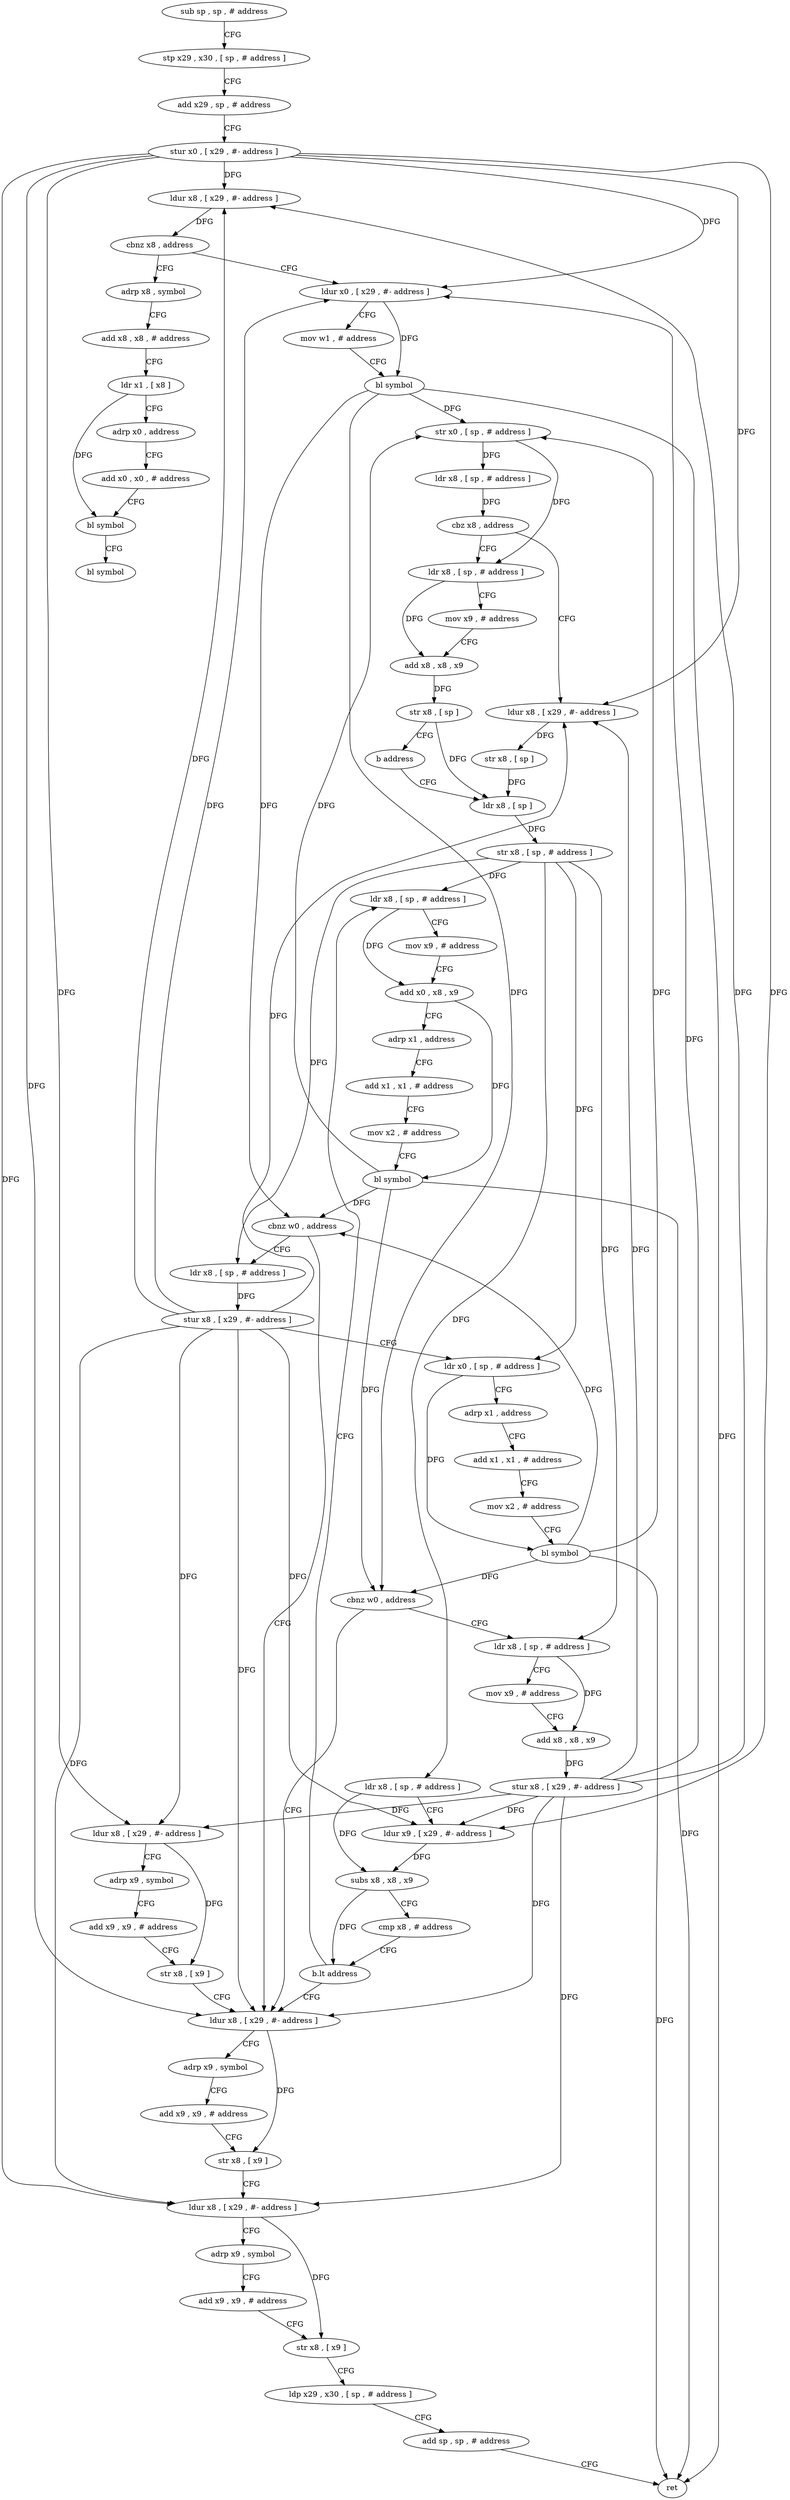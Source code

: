 digraph "func" {
"4212380" [label = "sub sp , sp , # address" ]
"4212384" [label = "stp x29 , x30 , [ sp , # address ]" ]
"4212388" [label = "add x29 , sp , # address" ]
"4212392" [label = "stur x0 , [ x29 , #- address ]" ]
"4212396" [label = "ldur x8 , [ x29 , #- address ]" ]
"4212400" [label = "cbnz x8 , address" ]
"4212432" [label = "ldur x0 , [ x29 , #- address ]" ]
"4212404" [label = "adrp x8 , symbol" ]
"4212436" [label = "mov w1 , # address" ]
"4212440" [label = "bl symbol" ]
"4212444" [label = "str x0 , [ sp , # address ]" ]
"4212448" [label = "ldr x8 , [ sp , # address ]" ]
"4212452" [label = "cbz x8 , address" ]
"4212476" [label = "ldur x8 , [ x29 , #- address ]" ]
"4212456" [label = "ldr x8 , [ sp , # address ]" ]
"4212408" [label = "add x8 , x8 , # address" ]
"4212412" [label = "ldr x1 , [ x8 ]" ]
"4212416" [label = "adrp x0 , address" ]
"4212420" [label = "add x0 , x0 , # address" ]
"4212424" [label = "bl symbol" ]
"4212428" [label = "bl symbol" ]
"4212480" [label = "str x8 , [ sp ]" ]
"4212484" [label = "ldr x8 , [ sp ]" ]
"4212460" [label = "mov x9 , # address" ]
"4212464" [label = "add x8 , x8 , x9" ]
"4212468" [label = "str x8 , [ sp ]" ]
"4212472" [label = "b address" ]
"4212608" [label = "ldur x8 , [ x29 , #- address ]" ]
"4212612" [label = "adrp x9 , symbol" ]
"4212616" [label = "add x9 , x9 , # address" ]
"4212620" [label = "str x8 , [ x9 ]" ]
"4212624" [label = "ldur x8 , [ x29 , #- address ]" ]
"4212628" [label = "adrp x9 , symbol" ]
"4212632" [label = "add x9 , x9 , # address" ]
"4212636" [label = "str x8 , [ x9 ]" ]
"4212640" [label = "ldp x29 , x30 , [ sp , # address ]" ]
"4212644" [label = "add sp , sp , # address" ]
"4212648" [label = "ret" ]
"4212512" [label = "ldr x8 , [ sp , # address ]" ]
"4212516" [label = "mov x9 , # address" ]
"4212520" [label = "add x0 , x8 , x9" ]
"4212524" [label = "adrp x1 , address" ]
"4212528" [label = "add x1 , x1 , # address" ]
"4212532" [label = "mov x2 , # address" ]
"4212536" [label = "bl symbol" ]
"4212540" [label = "cbnz w0 , address" ]
"4212544" [label = "ldr x8 , [ sp , # address ]" ]
"4212488" [label = "str x8 , [ sp , # address ]" ]
"4212492" [label = "ldr x8 , [ sp , # address ]" ]
"4212496" [label = "ldur x9 , [ x29 , #- address ]" ]
"4212500" [label = "subs x8 , x8 , x9" ]
"4212504" [label = "cmp x8 , # address" ]
"4212508" [label = "b.lt address" ]
"4212548" [label = "stur x8 , [ x29 , #- address ]" ]
"4212552" [label = "ldr x0 , [ sp , # address ]" ]
"4212556" [label = "adrp x1 , address" ]
"4212560" [label = "add x1 , x1 , # address" ]
"4212564" [label = "mov x2 , # address" ]
"4212568" [label = "bl symbol" ]
"4212572" [label = "cbnz w0 , address" ]
"4212576" [label = "ldr x8 , [ sp , # address ]" ]
"4212580" [label = "mov x9 , # address" ]
"4212584" [label = "add x8 , x8 , x9" ]
"4212588" [label = "stur x8 , [ x29 , #- address ]" ]
"4212592" [label = "ldur x8 , [ x29 , #- address ]" ]
"4212596" [label = "adrp x9 , symbol" ]
"4212600" [label = "add x9 , x9 , # address" ]
"4212604" [label = "str x8 , [ x9 ]" ]
"4212380" -> "4212384" [ label = "CFG" ]
"4212384" -> "4212388" [ label = "CFG" ]
"4212388" -> "4212392" [ label = "CFG" ]
"4212392" -> "4212396" [ label = "DFG" ]
"4212392" -> "4212432" [ label = "DFG" ]
"4212392" -> "4212476" [ label = "DFG" ]
"4212392" -> "4212496" [ label = "DFG" ]
"4212392" -> "4212608" [ label = "DFG" ]
"4212392" -> "4212624" [ label = "DFG" ]
"4212392" -> "4212592" [ label = "DFG" ]
"4212396" -> "4212400" [ label = "DFG" ]
"4212400" -> "4212432" [ label = "CFG" ]
"4212400" -> "4212404" [ label = "CFG" ]
"4212432" -> "4212436" [ label = "CFG" ]
"4212432" -> "4212440" [ label = "DFG" ]
"4212404" -> "4212408" [ label = "CFG" ]
"4212436" -> "4212440" [ label = "CFG" ]
"4212440" -> "4212444" [ label = "DFG" ]
"4212440" -> "4212648" [ label = "DFG" ]
"4212440" -> "4212540" [ label = "DFG" ]
"4212440" -> "4212572" [ label = "DFG" ]
"4212444" -> "4212448" [ label = "DFG" ]
"4212444" -> "4212456" [ label = "DFG" ]
"4212448" -> "4212452" [ label = "DFG" ]
"4212452" -> "4212476" [ label = "CFG" ]
"4212452" -> "4212456" [ label = "CFG" ]
"4212476" -> "4212480" [ label = "DFG" ]
"4212456" -> "4212460" [ label = "CFG" ]
"4212456" -> "4212464" [ label = "DFG" ]
"4212408" -> "4212412" [ label = "CFG" ]
"4212412" -> "4212416" [ label = "CFG" ]
"4212412" -> "4212424" [ label = "DFG" ]
"4212416" -> "4212420" [ label = "CFG" ]
"4212420" -> "4212424" [ label = "CFG" ]
"4212424" -> "4212428" [ label = "CFG" ]
"4212480" -> "4212484" [ label = "DFG" ]
"4212484" -> "4212488" [ label = "DFG" ]
"4212460" -> "4212464" [ label = "CFG" ]
"4212464" -> "4212468" [ label = "DFG" ]
"4212468" -> "4212472" [ label = "CFG" ]
"4212468" -> "4212484" [ label = "DFG" ]
"4212472" -> "4212484" [ label = "CFG" ]
"4212608" -> "4212612" [ label = "CFG" ]
"4212608" -> "4212620" [ label = "DFG" ]
"4212612" -> "4212616" [ label = "CFG" ]
"4212616" -> "4212620" [ label = "CFG" ]
"4212620" -> "4212624" [ label = "CFG" ]
"4212624" -> "4212628" [ label = "CFG" ]
"4212624" -> "4212636" [ label = "DFG" ]
"4212628" -> "4212632" [ label = "CFG" ]
"4212632" -> "4212636" [ label = "CFG" ]
"4212636" -> "4212640" [ label = "CFG" ]
"4212640" -> "4212644" [ label = "CFG" ]
"4212644" -> "4212648" [ label = "CFG" ]
"4212512" -> "4212516" [ label = "CFG" ]
"4212512" -> "4212520" [ label = "DFG" ]
"4212516" -> "4212520" [ label = "CFG" ]
"4212520" -> "4212524" [ label = "CFG" ]
"4212520" -> "4212536" [ label = "DFG" ]
"4212524" -> "4212528" [ label = "CFG" ]
"4212528" -> "4212532" [ label = "CFG" ]
"4212532" -> "4212536" [ label = "CFG" ]
"4212536" -> "4212540" [ label = "DFG" ]
"4212536" -> "4212444" [ label = "DFG" ]
"4212536" -> "4212648" [ label = "DFG" ]
"4212536" -> "4212572" [ label = "DFG" ]
"4212540" -> "4212608" [ label = "CFG" ]
"4212540" -> "4212544" [ label = "CFG" ]
"4212544" -> "4212548" [ label = "DFG" ]
"4212488" -> "4212492" [ label = "DFG" ]
"4212488" -> "4212512" [ label = "DFG" ]
"4212488" -> "4212544" [ label = "DFG" ]
"4212488" -> "4212552" [ label = "DFG" ]
"4212488" -> "4212576" [ label = "DFG" ]
"4212492" -> "4212496" [ label = "CFG" ]
"4212492" -> "4212500" [ label = "DFG" ]
"4212496" -> "4212500" [ label = "DFG" ]
"4212500" -> "4212504" [ label = "CFG" ]
"4212500" -> "4212508" [ label = "DFG" ]
"4212504" -> "4212508" [ label = "CFG" ]
"4212508" -> "4212608" [ label = "CFG" ]
"4212508" -> "4212512" [ label = "CFG" ]
"4212548" -> "4212552" [ label = "CFG" ]
"4212548" -> "4212396" [ label = "DFG" ]
"4212548" -> "4212432" [ label = "DFG" ]
"4212548" -> "4212476" [ label = "DFG" ]
"4212548" -> "4212496" [ label = "DFG" ]
"4212548" -> "4212608" [ label = "DFG" ]
"4212548" -> "4212624" [ label = "DFG" ]
"4212548" -> "4212592" [ label = "DFG" ]
"4212552" -> "4212556" [ label = "CFG" ]
"4212552" -> "4212568" [ label = "DFG" ]
"4212556" -> "4212560" [ label = "CFG" ]
"4212560" -> "4212564" [ label = "CFG" ]
"4212564" -> "4212568" [ label = "CFG" ]
"4212568" -> "4212572" [ label = "DFG" ]
"4212568" -> "4212444" [ label = "DFG" ]
"4212568" -> "4212540" [ label = "DFG" ]
"4212568" -> "4212648" [ label = "DFG" ]
"4212572" -> "4212608" [ label = "CFG" ]
"4212572" -> "4212576" [ label = "CFG" ]
"4212576" -> "4212580" [ label = "CFG" ]
"4212576" -> "4212584" [ label = "DFG" ]
"4212580" -> "4212584" [ label = "CFG" ]
"4212584" -> "4212588" [ label = "DFG" ]
"4212588" -> "4212592" [ label = "DFG" ]
"4212588" -> "4212396" [ label = "DFG" ]
"4212588" -> "4212432" [ label = "DFG" ]
"4212588" -> "4212476" [ label = "DFG" ]
"4212588" -> "4212496" [ label = "DFG" ]
"4212588" -> "4212608" [ label = "DFG" ]
"4212588" -> "4212624" [ label = "DFG" ]
"4212592" -> "4212596" [ label = "CFG" ]
"4212592" -> "4212604" [ label = "DFG" ]
"4212596" -> "4212600" [ label = "CFG" ]
"4212600" -> "4212604" [ label = "CFG" ]
"4212604" -> "4212608" [ label = "CFG" ]
}

